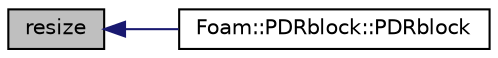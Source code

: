 digraph "resize"
{
  bgcolor="transparent";
  edge [fontname="Helvetica",fontsize="10",labelfontname="Helvetica",labelfontsize="10"];
  node [fontname="Helvetica",fontsize="10",shape=record];
  rankdir="LR";
  Node1 [label="resize",height=0.2,width=0.4,color="black", fillcolor="grey75", style="filled" fontcolor="black"];
  Node1 -> Node2 [dir="back",color="midnightblue",fontsize="10",style="solid",fontname="Helvetica"];
  Node2 [label="Foam::PDRblock::PDRblock",height=0.2,width=0.4,color="black",URL="$classFoam_1_1PDRblock.html#a9a6dd83da8737ece6a226b4fcb591472",tooltip="Construct from components. "];
}
